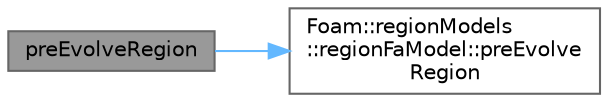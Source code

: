 digraph "preEvolveRegion"
{
 // LATEX_PDF_SIZE
  bgcolor="transparent";
  edge [fontname=Helvetica,fontsize=10,labelfontname=Helvetica,labelfontsize=10];
  node [fontname=Helvetica,fontsize=10,shape=box,height=0.2,width=0.4];
  rankdir="LR";
  Node1 [id="Node000001",label="preEvolveRegion",height=0.2,width=0.4,color="gray40", fillcolor="grey60", style="filled", fontcolor="black",tooltip=" "];
  Node1 -> Node2 [id="edge1_Node000001_Node000002",color="steelblue1",style="solid",tooltip=" "];
  Node2 [id="Node000002",label="Foam::regionModels\l::regionFaModel::preEvolve\lRegion",height=0.2,width=0.4,color="grey40", fillcolor="white", style="filled",URL="$classFoam_1_1regionModels_1_1regionFaModel.html#a97f68fddfa332c08747b539aa08b04f0",tooltip=" "];
}
